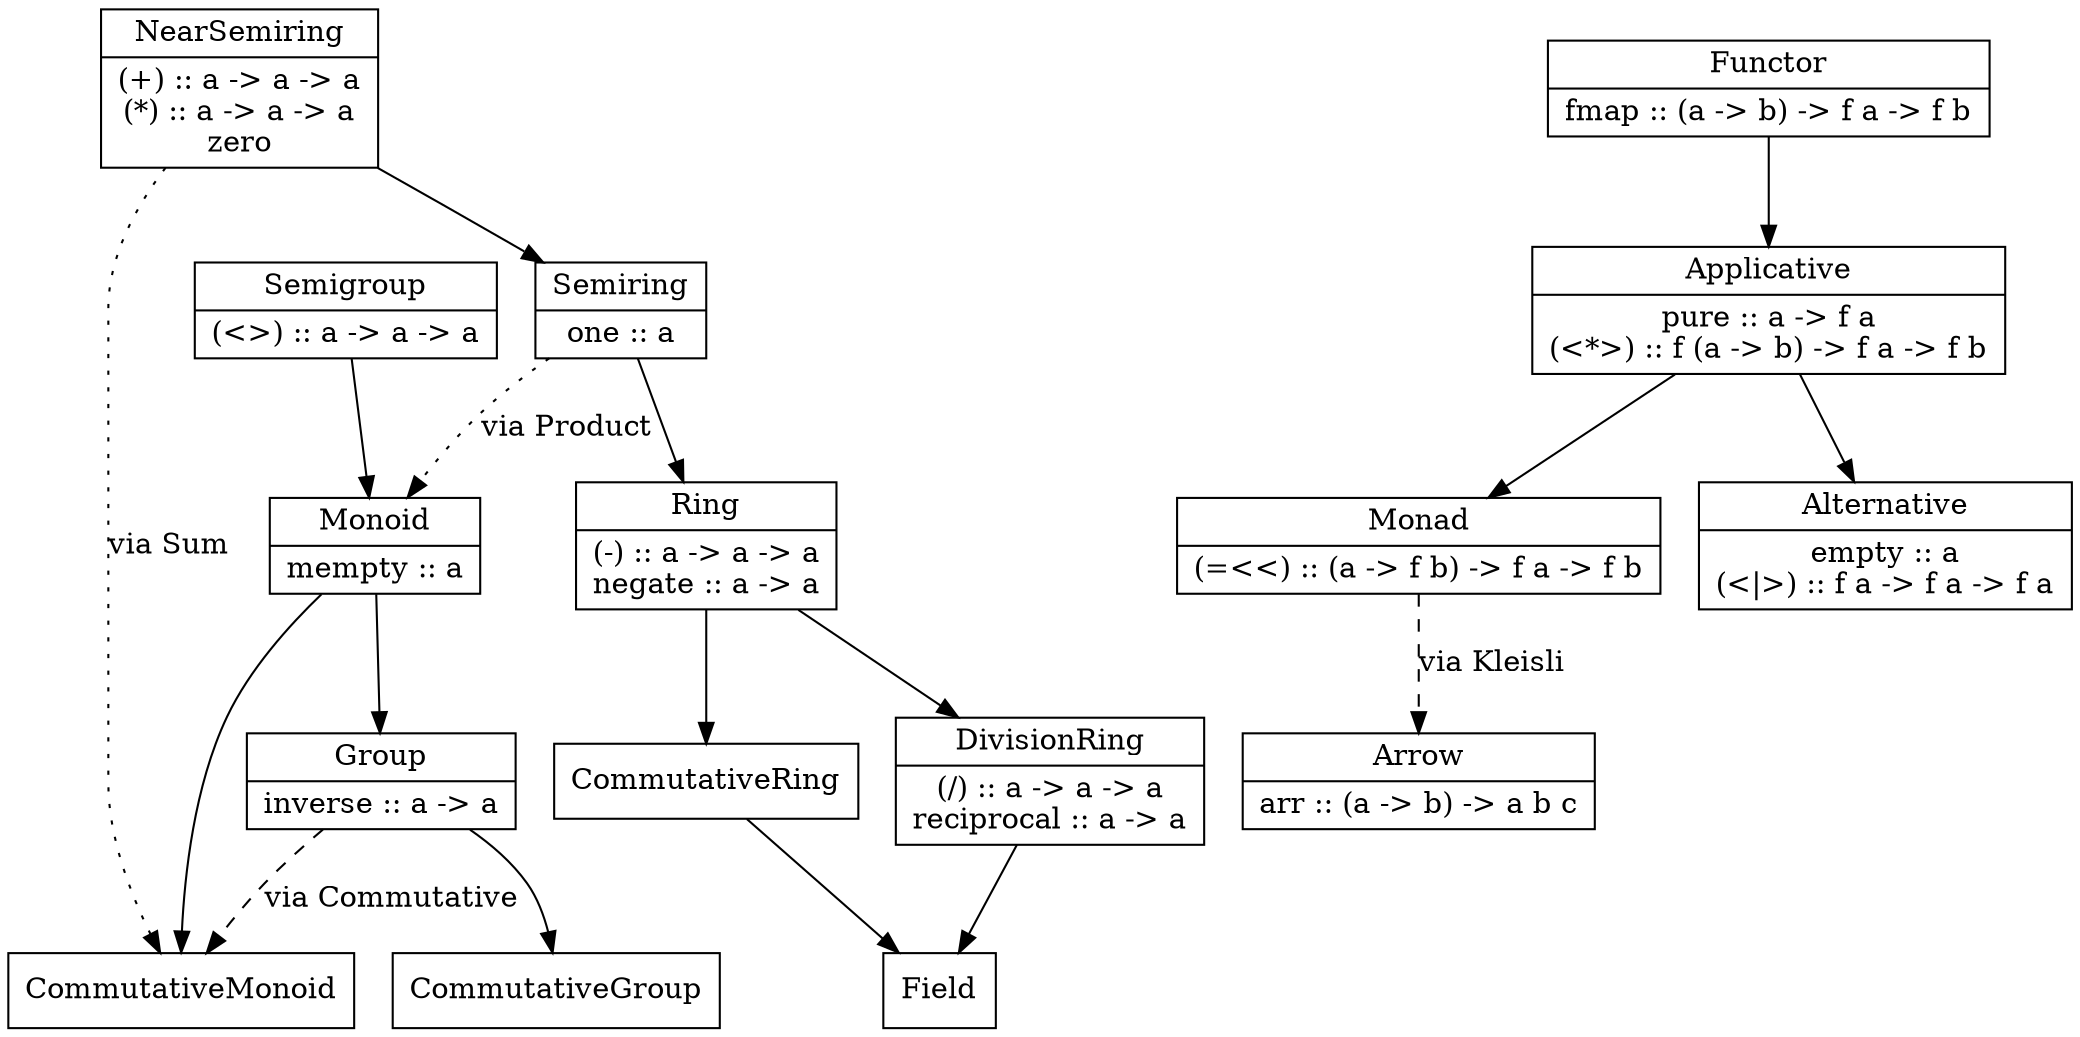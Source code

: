 digraph numeric
{
	node [shape=record]

	semigroup [label="{Semigroup | (\<\>) :: a -\> a -\> a}"]
	semigroup -> monoid

	monoid [label="{Monoid | mempty :: a}"]
	monoid -> group

	commutativeMonoid [label="{CommutativeMonoid}"]
	monoid -> commutativeMonoid

	group [label="{Group | inverse :: a -\> a}"]
	group -> commutativeMonoid [label="via Commutative" style="dashed"]

	// it's so tempting to call this an abelian group but UGH
	commutativeGroup [label="{CommutativeGroup}"]
	group -> commutativeGroup

// --------------------------------------------------------------------------------

	/* rng [label="{Rng | (+) :: a -\> a -\> a\nzero :: a\n(*) :: a -\> a -\> a\none :: a}"] */
	/* rng -> ring */

	/* rng -> commutativeGroup [label="via Sum" style="dashed"] */
	/* rng -> semigroup [label="via Product" style="dashed"] */

	nearsemiring [label="{NearSemiring | (+) :: a -\> a -\> a\n(*) :: a -\> a -\> a\nzero}"]
	nearsemiring -> commutativeMonoid [label="via Sum" style="dotted"]
	nearsemiring -> semiring
	semiring [label="{Semiring | one :: a}"]
	semiring -> monoid [label="via Product" style="dotted"]
	semiring -> ring

	// Ring could be a subclass of Rng or Semiring (probably the better option)
	// ring [label="{Ring | (+) :: a -\> a -\> a\n(-) :: a -\> a -\> a\nzero :: a\n(*) :: a -\> a -\> a\none :: a}"]

	ring [label="{Ring | (-) :: a -\> a -\> a\nnegate :: a -\> a}"]
	ring -> divisionRing
	ring -> commutativeRing

	commutativeRing [label="{CommutativeRing}"]
	divisionRing [label="{DivisionRing | (/) :: a -\> a -\> a\nreciprocal :: a -\> a}"]

	commutativeRing -> field
	divisionRing -> field

	field [label="{Field}"]

// --------------------------------------------------------------------------------

	functor [label="{Functor | fmap :: (a -\> b) -\> f a -\> f b}"]
	functor -> applicative

	applicative [label="{Applicative | pure :: a -\> f a\n(\<*\>) :: f (a -\> b) -\> f a -\> f b}"]
	applicative -> monad

	alternative [label="{Alternative | empty :: a\n(\<\|\>) :: f a -\> f a -\> f a}"]
	applicative -> alternative

	monad [label="{Monad | (=\<\<) :: (a -\> f b) -\> f a -\> f b}"]
	arrow [label="{Arrow | arr :: (a -\> b) -\> a b c}"]
	monad -> arrow [label="via Kleisli" style="dashed"]
}

